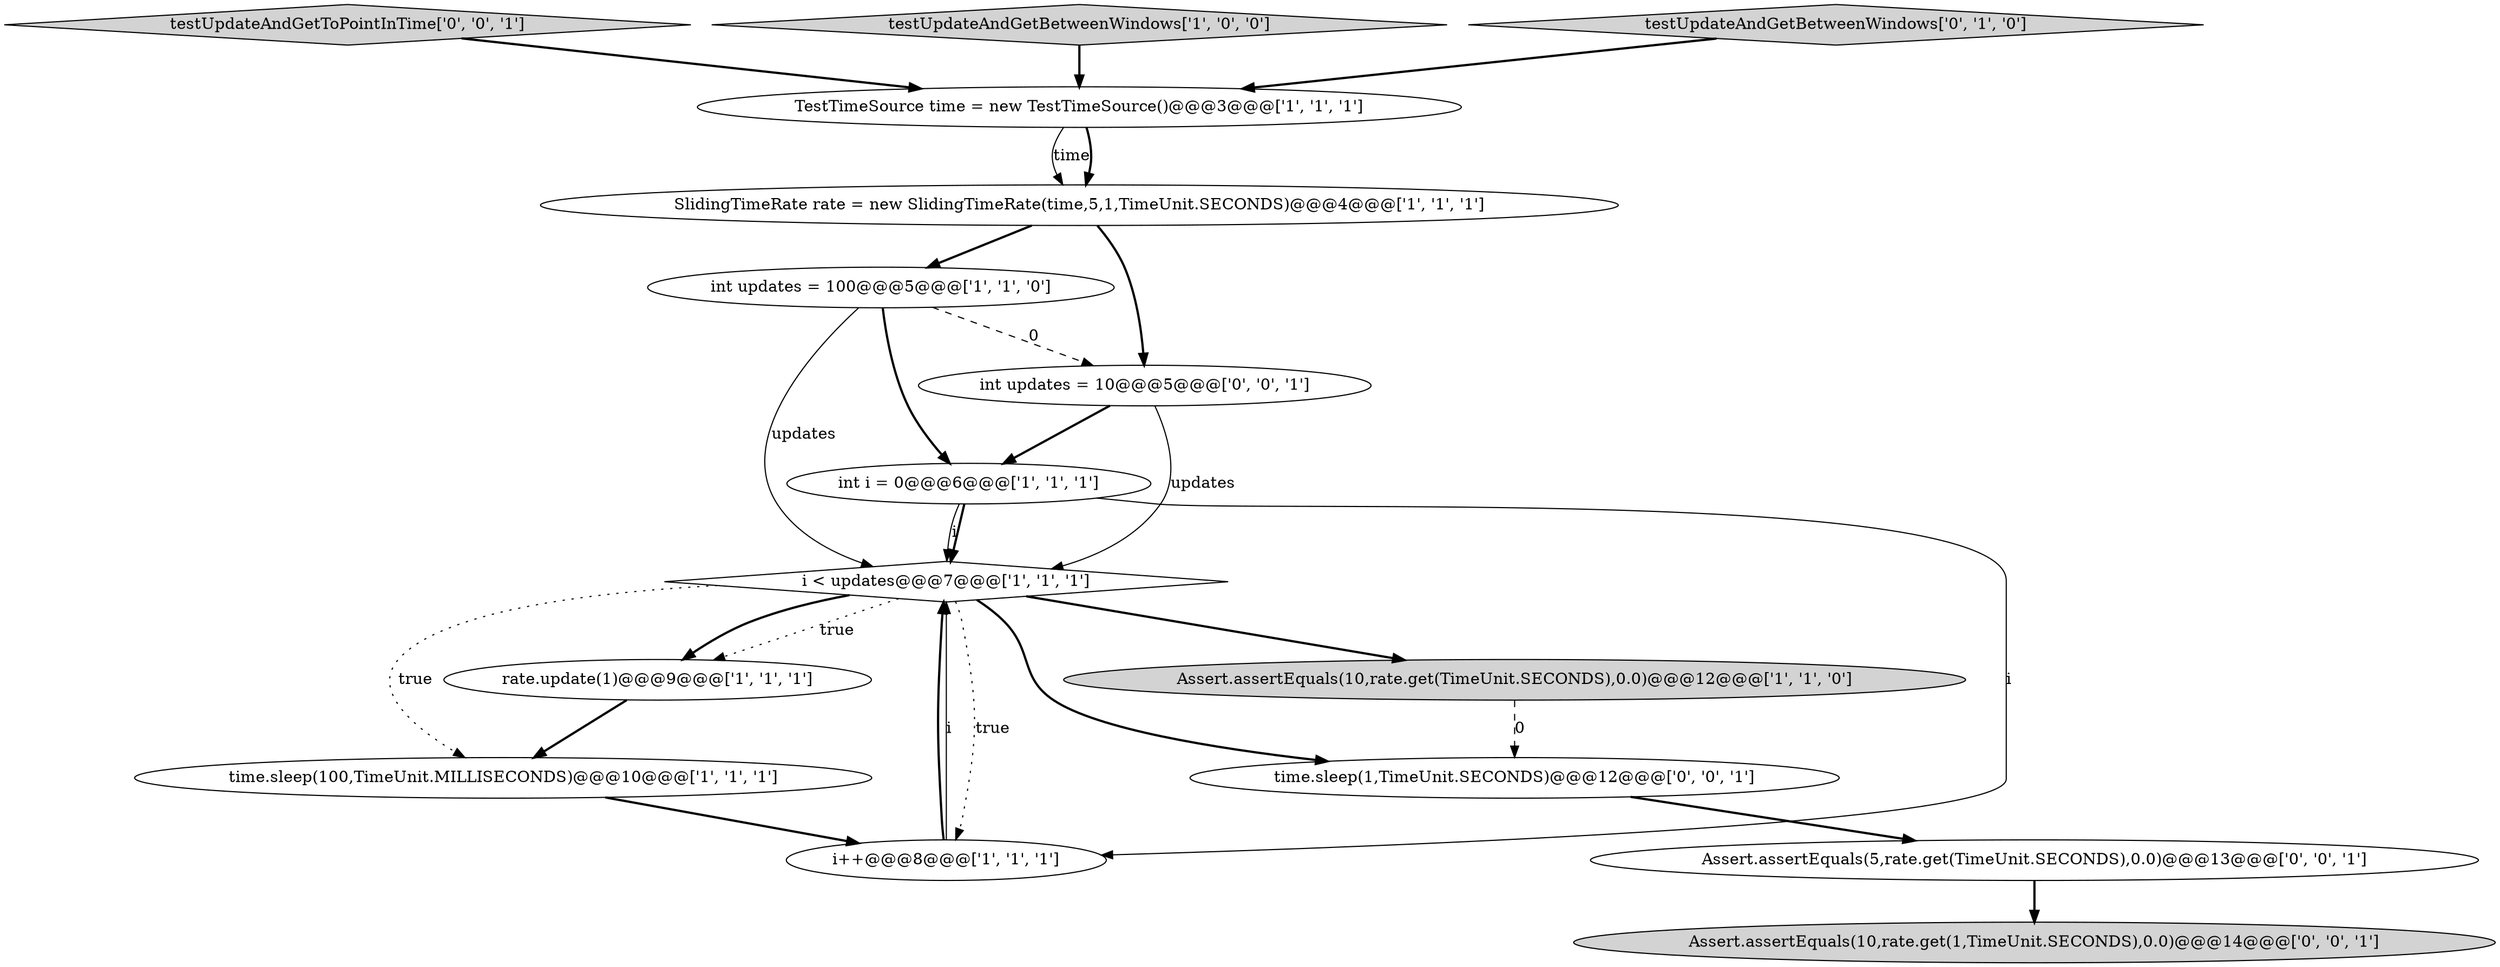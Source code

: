 digraph {
2 [style = filled, label = "i < updates@@@7@@@['1', '1', '1']", fillcolor = white, shape = diamond image = "AAA0AAABBB1BBB"];
1 [style = filled, label = "i++@@@8@@@['1', '1', '1']", fillcolor = white, shape = ellipse image = "AAA0AAABBB1BBB"];
0 [style = filled, label = "Assert.assertEquals(10,rate.get(TimeUnit.SECONDS),0.0)@@@12@@@['1', '1', '0']", fillcolor = lightgray, shape = ellipse image = "AAA0AAABBB1BBB"];
6 [style = filled, label = "TestTimeSource time = new TestTimeSource()@@@3@@@['1', '1', '1']", fillcolor = white, shape = ellipse image = "AAA0AAABBB1BBB"];
8 [style = filled, label = "int updates = 100@@@5@@@['1', '1', '0']", fillcolor = white, shape = ellipse image = "AAA0AAABBB1BBB"];
9 [style = filled, label = "rate.update(1)@@@9@@@['1', '1', '1']", fillcolor = white, shape = ellipse image = "AAA0AAABBB1BBB"];
11 [style = filled, label = "testUpdateAndGetToPointInTime['0', '0', '1']", fillcolor = lightgray, shape = diamond image = "AAA0AAABBB3BBB"];
12 [style = filled, label = "Assert.assertEquals(10,rate.get(1,TimeUnit.SECONDS),0.0)@@@14@@@['0', '0', '1']", fillcolor = lightgray, shape = ellipse image = "AAA0AAABBB3BBB"];
15 [style = filled, label = "Assert.assertEquals(5,rate.get(TimeUnit.SECONDS),0.0)@@@13@@@['0', '0', '1']", fillcolor = white, shape = ellipse image = "AAA0AAABBB3BBB"];
4 [style = filled, label = "time.sleep(100,TimeUnit.MILLISECONDS)@@@10@@@['1', '1', '1']", fillcolor = white, shape = ellipse image = "AAA0AAABBB1BBB"];
14 [style = filled, label = "time.sleep(1,TimeUnit.SECONDS)@@@12@@@['0', '0', '1']", fillcolor = white, shape = ellipse image = "AAA0AAABBB3BBB"];
5 [style = filled, label = "testUpdateAndGetBetweenWindows['1', '0', '0']", fillcolor = lightgray, shape = diamond image = "AAA0AAABBB1BBB"];
7 [style = filled, label = "SlidingTimeRate rate = new SlidingTimeRate(time,5,1,TimeUnit.SECONDS)@@@4@@@['1', '1', '1']", fillcolor = white, shape = ellipse image = "AAA0AAABBB1BBB"];
13 [style = filled, label = "int updates = 10@@@5@@@['0', '0', '1']", fillcolor = white, shape = ellipse image = "AAA0AAABBB3BBB"];
10 [style = filled, label = "testUpdateAndGetBetweenWindows['0', '1', '0']", fillcolor = lightgray, shape = diamond image = "AAA0AAABBB2BBB"];
3 [style = filled, label = "int i = 0@@@6@@@['1', '1', '1']", fillcolor = white, shape = ellipse image = "AAA0AAABBB1BBB"];
7->13 [style = bold, label=""];
3->2 [style = solid, label="i"];
8->2 [style = solid, label="updates"];
9->4 [style = bold, label=""];
11->6 [style = bold, label=""];
8->3 [style = bold, label=""];
3->1 [style = solid, label="i"];
2->9 [style = bold, label=""];
7->8 [style = bold, label=""];
10->6 [style = bold, label=""];
8->13 [style = dashed, label="0"];
0->14 [style = dashed, label="0"];
6->7 [style = solid, label="time"];
2->0 [style = bold, label=""];
2->9 [style = dotted, label="true"];
5->6 [style = bold, label=""];
3->2 [style = bold, label=""];
13->3 [style = bold, label=""];
2->1 [style = dotted, label="true"];
2->14 [style = bold, label=""];
1->2 [style = solid, label="i"];
2->4 [style = dotted, label="true"];
14->15 [style = bold, label=""];
1->2 [style = bold, label=""];
4->1 [style = bold, label=""];
15->12 [style = bold, label=""];
6->7 [style = bold, label=""];
13->2 [style = solid, label="updates"];
}
